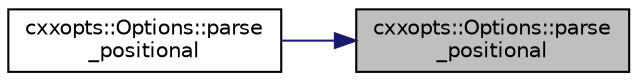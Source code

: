 digraph "cxxopts::Options::parse_positional"
{
 // LATEX_PDF_SIZE
  edge [fontname="Helvetica",fontsize="10",labelfontname="Helvetica",labelfontsize="10"];
  node [fontname="Helvetica",fontsize="10",shape=record];
  rankdir="RL";
  Node1 [label="cxxopts::Options::parse\l_positional",height=0.2,width=0.4,color="black", fillcolor="grey75", style="filled", fontcolor="black",tooltip=" "];
  Node1 -> Node2 [dir="back",color="midnightblue",fontsize="10",style="solid",fontname="Helvetica"];
  Node2 [label="cxxopts::Options::parse\l_positional",height=0.2,width=0.4,color="black", fillcolor="white", style="filled",URL="$classcxxopts_1_1_options.html#a2e7b51be5b760aab92134268812f2042",tooltip=" "];
}
